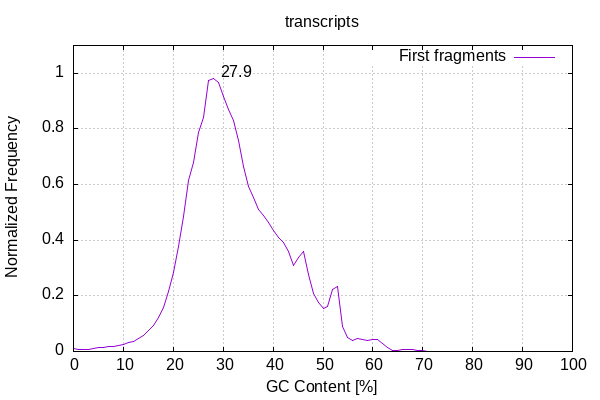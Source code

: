 
            set terminal png size 600,400 truecolor
            set output "out/gc-content.png"
            set grid xtics ytics y2tics back lc rgb "#cccccc"
            set title "transcripts" noenhanced
            set ylabel "Normalized Frequency"
            set xlabel "GC Content [%]"
            set yrange [0:1.1]
            set label sprintf("%.1f",27.89) at 27.89,1 front offset 1,0
            plot '-' smooth csplines with lines lc 1 title 'First fragments' 
        0	0.010389
0	0.010330
1	0.007683
1	0.006495
2	0.006635
2	0.006849
3	0.006974
3	0.007617
4	0.008509
4	0.011792
5	0.012412
5	0.013232
6	0.014056
6	0.014901
7	0.015892
7	0.017019
8	0.018321
8	0.019789
9	0.021882
9	0.023175
10	0.025074
10	0.027104
11	0.029664
11	0.032377
12	0.035784
12	0.039455
13	0.043639
13	0.048656
14	0.054162
14	0.060740
15	0.068663
15	0.078874
16	0.087853
16	0.100263
17	0.114441
17	0.130694
18	0.148211
18	0.171589
19	0.199995
19	0.234397
20	0.263342
20	0.303815
21	0.349214
21	0.408427
22	0.455850
22	0.517498
23	0.585014
23	0.643725
24	0.657144
24	0.703308
25	0.762622
25	0.812191
26	0.813951
26	0.871611
27	0.944952
27	1.000000
28	0.984279
28	0.980608
29	0.970767
29	0.965494
30	0.930520
30	0.899993
31	0.877564
31	0.859467
32	0.838074
32	0.819184
33	0.794936
33	0.720839
34	0.672981
34	0.656597
35	0.611862
35	0.573385
36	0.555224
36	0.555462
37	0.520318
37	0.501071
38	0.485090
38	0.491422
39	0.474340
39	0.451847
40	0.442371
40	0.429780
41	0.415464
41	0.405600
42	0.396438
42	0.388393
43	0.372667
43	0.349566
44	0.302435
44	0.313633
45	0.315384
45	0.361838
46	0.369704
46	0.348154
47	0.301796
47	0.254110
48	0.217030
48	0.199993
49	0.176348
50	0.156432
50	0.152867
51	0.152227
51	0.168775
52	0.198332
52	0.249511
53	0.251836
53	0.216235
54	0.114701
54	0.063181
55	0.057542
55	0.041210
56	0.036146
56	0.041653
57	0.039888
57	0.053570
58	0.052879
58	0.035742
59	0.037345
59	0.038818
60	0.042182
60	0.046237
61	0.047586
61	0.041282
62	0.034209
62	0.022901
63	0.019000
63	0.009787
64	0.005664
64	0.004670
65	0.004373
65	0.004136
66	0.004808
66	0.006500
67	0.006864
67	0.006939
68	0.007016
68	0.006353
69	0.003886
69	0.003612
70	0.002540
70	0.001820
71	0.001454
71	0.001091
72	0.000853
72	0.000700
73	0.000576
73	0.000494
74	0.000420
74	0.000391
75	0.000302
75	0.000253
76	0.000214
76	0.000194
77	0.000167
77	0.000142
78	0.000126
78	0.000116
79	0.000102
79	0.000095
80	0.000074
80	0.000067
81	0.000057
81	0.000050
82	0.000042
82	0.000039
83	0.000035
83	0.000033
84	0.000025
84	0.000021
85	0.000019
86	0.000017
86	0.000015
87	0.000013
87	0.000011
88	0.000011
88	0.000009
89	0.000009
89	0.000008
90	0.000004
90	0.000004
91	0.000003
92	0.000004
92	0.000003
93	0.000003
93	0.000004
94	0.000004
94	0.000004
95	0.000004
95	0.000004
96	0.000004
96	0.000004
97	0.000004
98	0.000004
98	0.000005
99	0.000005
end
